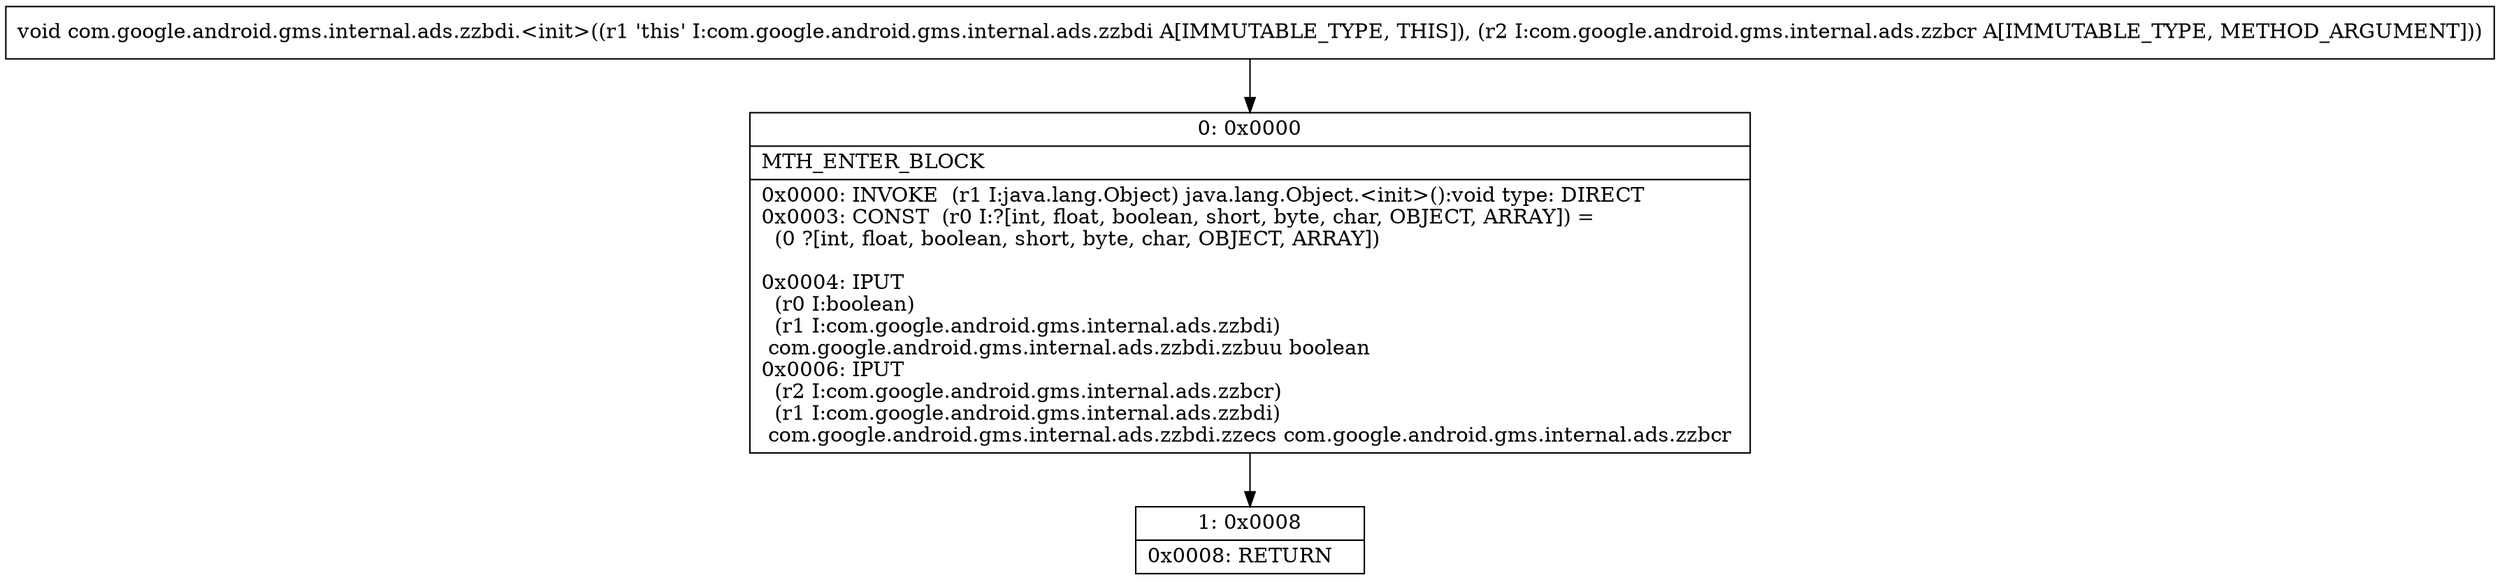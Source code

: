 digraph "CFG forcom.google.android.gms.internal.ads.zzbdi.\<init\>(Lcom\/google\/android\/gms\/internal\/ads\/zzbcr;)V" {
Node_0 [shape=record,label="{0\:\ 0x0000|MTH_ENTER_BLOCK\l|0x0000: INVOKE  (r1 I:java.lang.Object) java.lang.Object.\<init\>():void type: DIRECT \l0x0003: CONST  (r0 I:?[int, float, boolean, short, byte, char, OBJECT, ARRAY]) = \l  (0 ?[int, float, boolean, short, byte, char, OBJECT, ARRAY])\l \l0x0004: IPUT  \l  (r0 I:boolean)\l  (r1 I:com.google.android.gms.internal.ads.zzbdi)\l com.google.android.gms.internal.ads.zzbdi.zzbuu boolean \l0x0006: IPUT  \l  (r2 I:com.google.android.gms.internal.ads.zzbcr)\l  (r1 I:com.google.android.gms.internal.ads.zzbdi)\l com.google.android.gms.internal.ads.zzbdi.zzecs com.google.android.gms.internal.ads.zzbcr \l}"];
Node_1 [shape=record,label="{1\:\ 0x0008|0x0008: RETURN   \l}"];
MethodNode[shape=record,label="{void com.google.android.gms.internal.ads.zzbdi.\<init\>((r1 'this' I:com.google.android.gms.internal.ads.zzbdi A[IMMUTABLE_TYPE, THIS]), (r2 I:com.google.android.gms.internal.ads.zzbcr A[IMMUTABLE_TYPE, METHOD_ARGUMENT])) }"];
MethodNode -> Node_0;
Node_0 -> Node_1;
}

